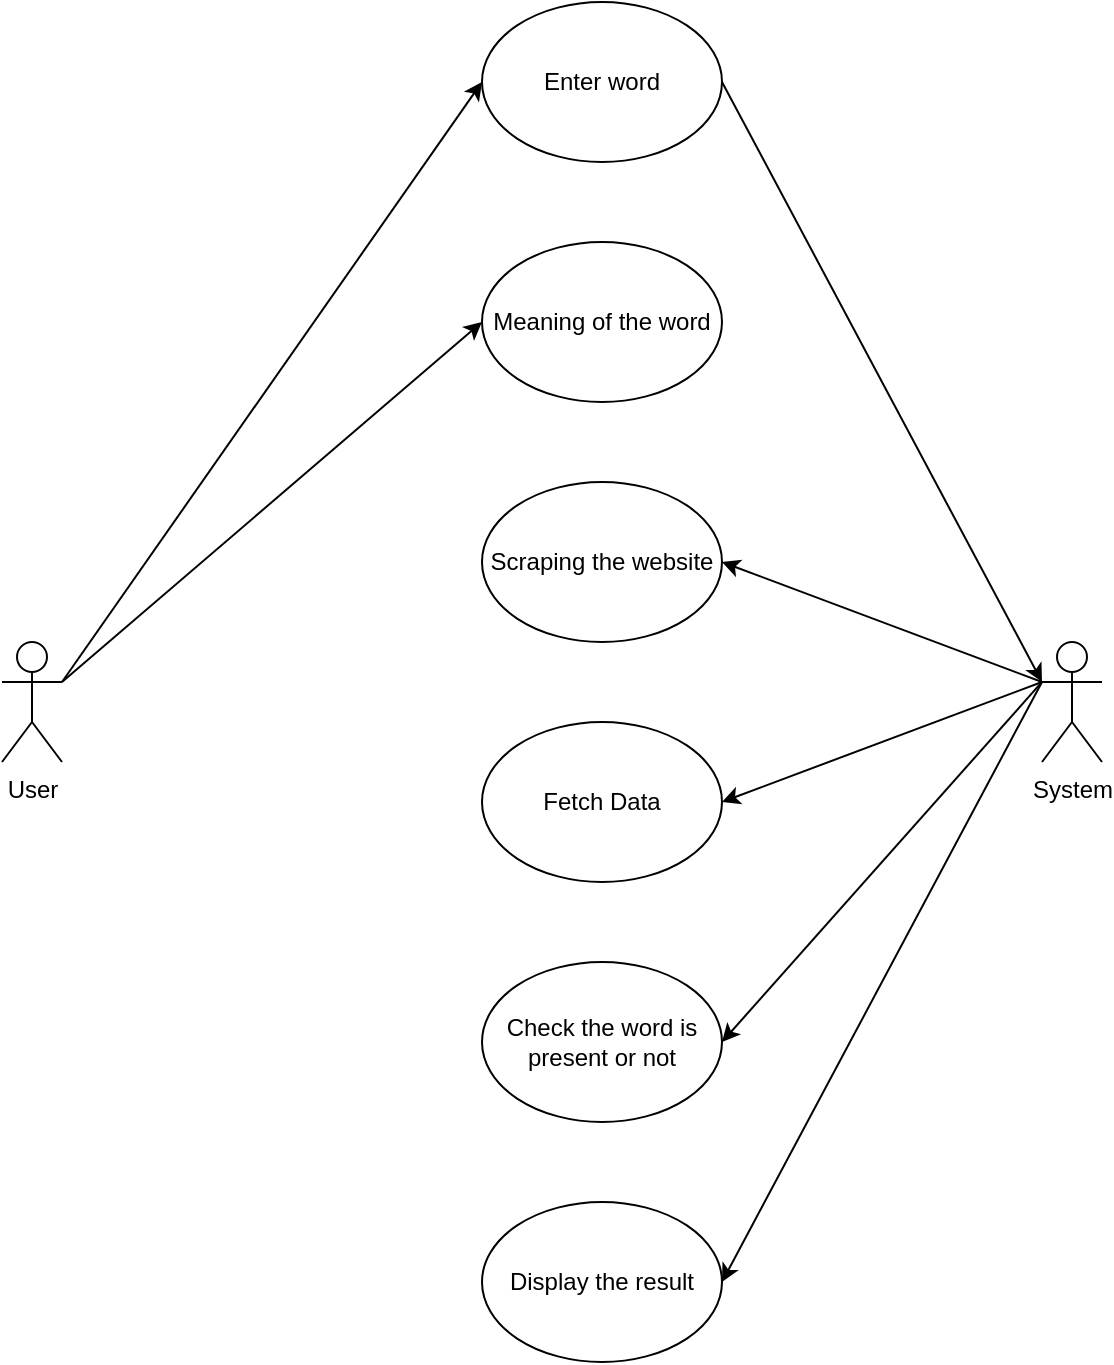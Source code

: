 <mxfile version="18.0.6" type="device"><diagram id="pKYg5UUkilzLv47Y2Z3V" name="Page-1"><mxGraphModel dx="1422" dy="998" grid="1" gridSize="10" guides="1" tooltips="1" connect="1" arrows="1" fold="1" page="1" pageScale="1" pageWidth="850" pageHeight="1100" math="0" shadow="0"><root><mxCell id="0"/><mxCell id="1" parent="0"/><mxCell id="jruvEXgQH5IQVysmJxBX-1" value="User&lt;br&gt;" style="shape=umlActor;verticalLabelPosition=bottom;verticalAlign=top;html=1;outlineConnect=0;" vertex="1" parent="1"><mxGeometry x="160" y="360" width="30" height="60" as="geometry"/></mxCell><mxCell id="jruvEXgQH5IQVysmJxBX-2" value="System&lt;br&gt;" style="shape=umlActor;verticalLabelPosition=bottom;verticalAlign=top;html=1;outlineConnect=0;" vertex="1" parent="1"><mxGeometry x="680" y="360" width="30" height="60" as="geometry"/></mxCell><mxCell id="jruvEXgQH5IQVysmJxBX-3" value="Meaning of the word" style="ellipse;whiteSpace=wrap;html=1;" vertex="1" parent="1"><mxGeometry x="400" y="160" width="120" height="80" as="geometry"/></mxCell><mxCell id="jruvEXgQH5IQVysmJxBX-4" value="Enter word&lt;br&gt;" style="ellipse;whiteSpace=wrap;html=1;" vertex="1" parent="1"><mxGeometry x="400" y="40" width="120" height="80" as="geometry"/></mxCell><mxCell id="jruvEXgQH5IQVysmJxBX-5" value="Scraping the website" style="ellipse;whiteSpace=wrap;html=1;" vertex="1" parent="1"><mxGeometry x="400" y="280" width="120" height="80" as="geometry"/></mxCell><mxCell id="jruvEXgQH5IQVysmJxBX-7" value="Fetch Data" style="ellipse;whiteSpace=wrap;html=1;" vertex="1" parent="1"><mxGeometry x="400" y="400" width="120" height="80" as="geometry"/></mxCell><mxCell id="jruvEXgQH5IQVysmJxBX-8" value="Check the word is&lt;br&gt;present or not" style="ellipse;whiteSpace=wrap;html=1;" vertex="1" parent="1"><mxGeometry x="400" y="520" width="120" height="80" as="geometry"/></mxCell><mxCell id="jruvEXgQH5IQVysmJxBX-9" value="&lt;span style=&quot;&quot;&gt;Display the result&lt;/span&gt;" style="ellipse;whiteSpace=wrap;html=1;" vertex="1" parent="1"><mxGeometry x="400" y="640" width="120" height="80" as="geometry"/></mxCell><mxCell id="jruvEXgQH5IQVysmJxBX-11" value="" style="endArrow=classic;html=1;rounded=0;exitX=1;exitY=0.333;exitDx=0;exitDy=0;exitPerimeter=0;entryX=0;entryY=0.5;entryDx=0;entryDy=0;" edge="1" parent="1" source="jruvEXgQH5IQVysmJxBX-1" target="jruvEXgQH5IQVysmJxBX-4"><mxGeometry width="50" height="50" relative="1" as="geometry"><mxPoint x="560" y="460" as="sourcePoint"/><mxPoint x="610" y="410" as="targetPoint"/></mxGeometry></mxCell><mxCell id="jruvEXgQH5IQVysmJxBX-12" value="" style="endArrow=classic;html=1;rounded=0;exitX=1;exitY=0.333;exitDx=0;exitDy=0;exitPerimeter=0;entryX=0;entryY=0.5;entryDx=0;entryDy=0;" edge="1" parent="1" source="jruvEXgQH5IQVysmJxBX-1" target="jruvEXgQH5IQVysmJxBX-3"><mxGeometry width="50" height="50" relative="1" as="geometry"><mxPoint x="560" y="460" as="sourcePoint"/><mxPoint x="610" y="410" as="targetPoint"/></mxGeometry></mxCell><mxCell id="jruvEXgQH5IQVysmJxBX-13" value="" style="endArrow=classic;html=1;rounded=0;exitX=1;exitY=0.5;exitDx=0;exitDy=0;entryX=0;entryY=0.333;entryDx=0;entryDy=0;entryPerimeter=0;" edge="1" parent="1" source="jruvEXgQH5IQVysmJxBX-4" target="jruvEXgQH5IQVysmJxBX-2"><mxGeometry width="50" height="50" relative="1" as="geometry"><mxPoint x="560" y="460" as="sourcePoint"/><mxPoint x="610" y="410" as="targetPoint"/></mxGeometry></mxCell><mxCell id="jruvEXgQH5IQVysmJxBX-14" value="" style="endArrow=classic;html=1;rounded=0;exitX=0;exitY=0.333;exitDx=0;exitDy=0;exitPerimeter=0;entryX=1;entryY=0.5;entryDx=0;entryDy=0;" edge="1" parent="1" source="jruvEXgQH5IQVysmJxBX-2" target="jruvEXgQH5IQVysmJxBX-5"><mxGeometry width="50" height="50" relative="1" as="geometry"><mxPoint x="560" y="460" as="sourcePoint"/><mxPoint x="610" y="410" as="targetPoint"/></mxGeometry></mxCell><mxCell id="jruvEXgQH5IQVysmJxBX-15" value="" style="endArrow=classic;html=1;rounded=0;exitX=0;exitY=0.333;exitDx=0;exitDy=0;exitPerimeter=0;entryX=1;entryY=0.5;entryDx=0;entryDy=0;" edge="1" parent="1" source="jruvEXgQH5IQVysmJxBX-2" target="jruvEXgQH5IQVysmJxBX-7"><mxGeometry width="50" height="50" relative="1" as="geometry"><mxPoint x="560" y="460" as="sourcePoint"/><mxPoint x="610" y="410" as="targetPoint"/></mxGeometry></mxCell><mxCell id="jruvEXgQH5IQVysmJxBX-16" value="" style="endArrow=classic;html=1;rounded=0;exitX=0;exitY=0.333;exitDx=0;exitDy=0;exitPerimeter=0;entryX=1;entryY=0.5;entryDx=0;entryDy=0;" edge="1" parent="1" source="jruvEXgQH5IQVysmJxBX-2" target="jruvEXgQH5IQVysmJxBX-8"><mxGeometry width="50" height="50" relative="1" as="geometry"><mxPoint x="560" y="460" as="sourcePoint"/><mxPoint x="610" y="410" as="targetPoint"/></mxGeometry></mxCell><mxCell id="jruvEXgQH5IQVysmJxBX-17" value="" style="endArrow=classic;html=1;rounded=0;entryX=1;entryY=0.5;entryDx=0;entryDy=0;" edge="1" parent="1" target="jruvEXgQH5IQVysmJxBX-9"><mxGeometry width="50" height="50" relative="1" as="geometry"><mxPoint x="680" y="380" as="sourcePoint"/><mxPoint x="610" y="410" as="targetPoint"/></mxGeometry></mxCell></root></mxGraphModel></diagram></mxfile>